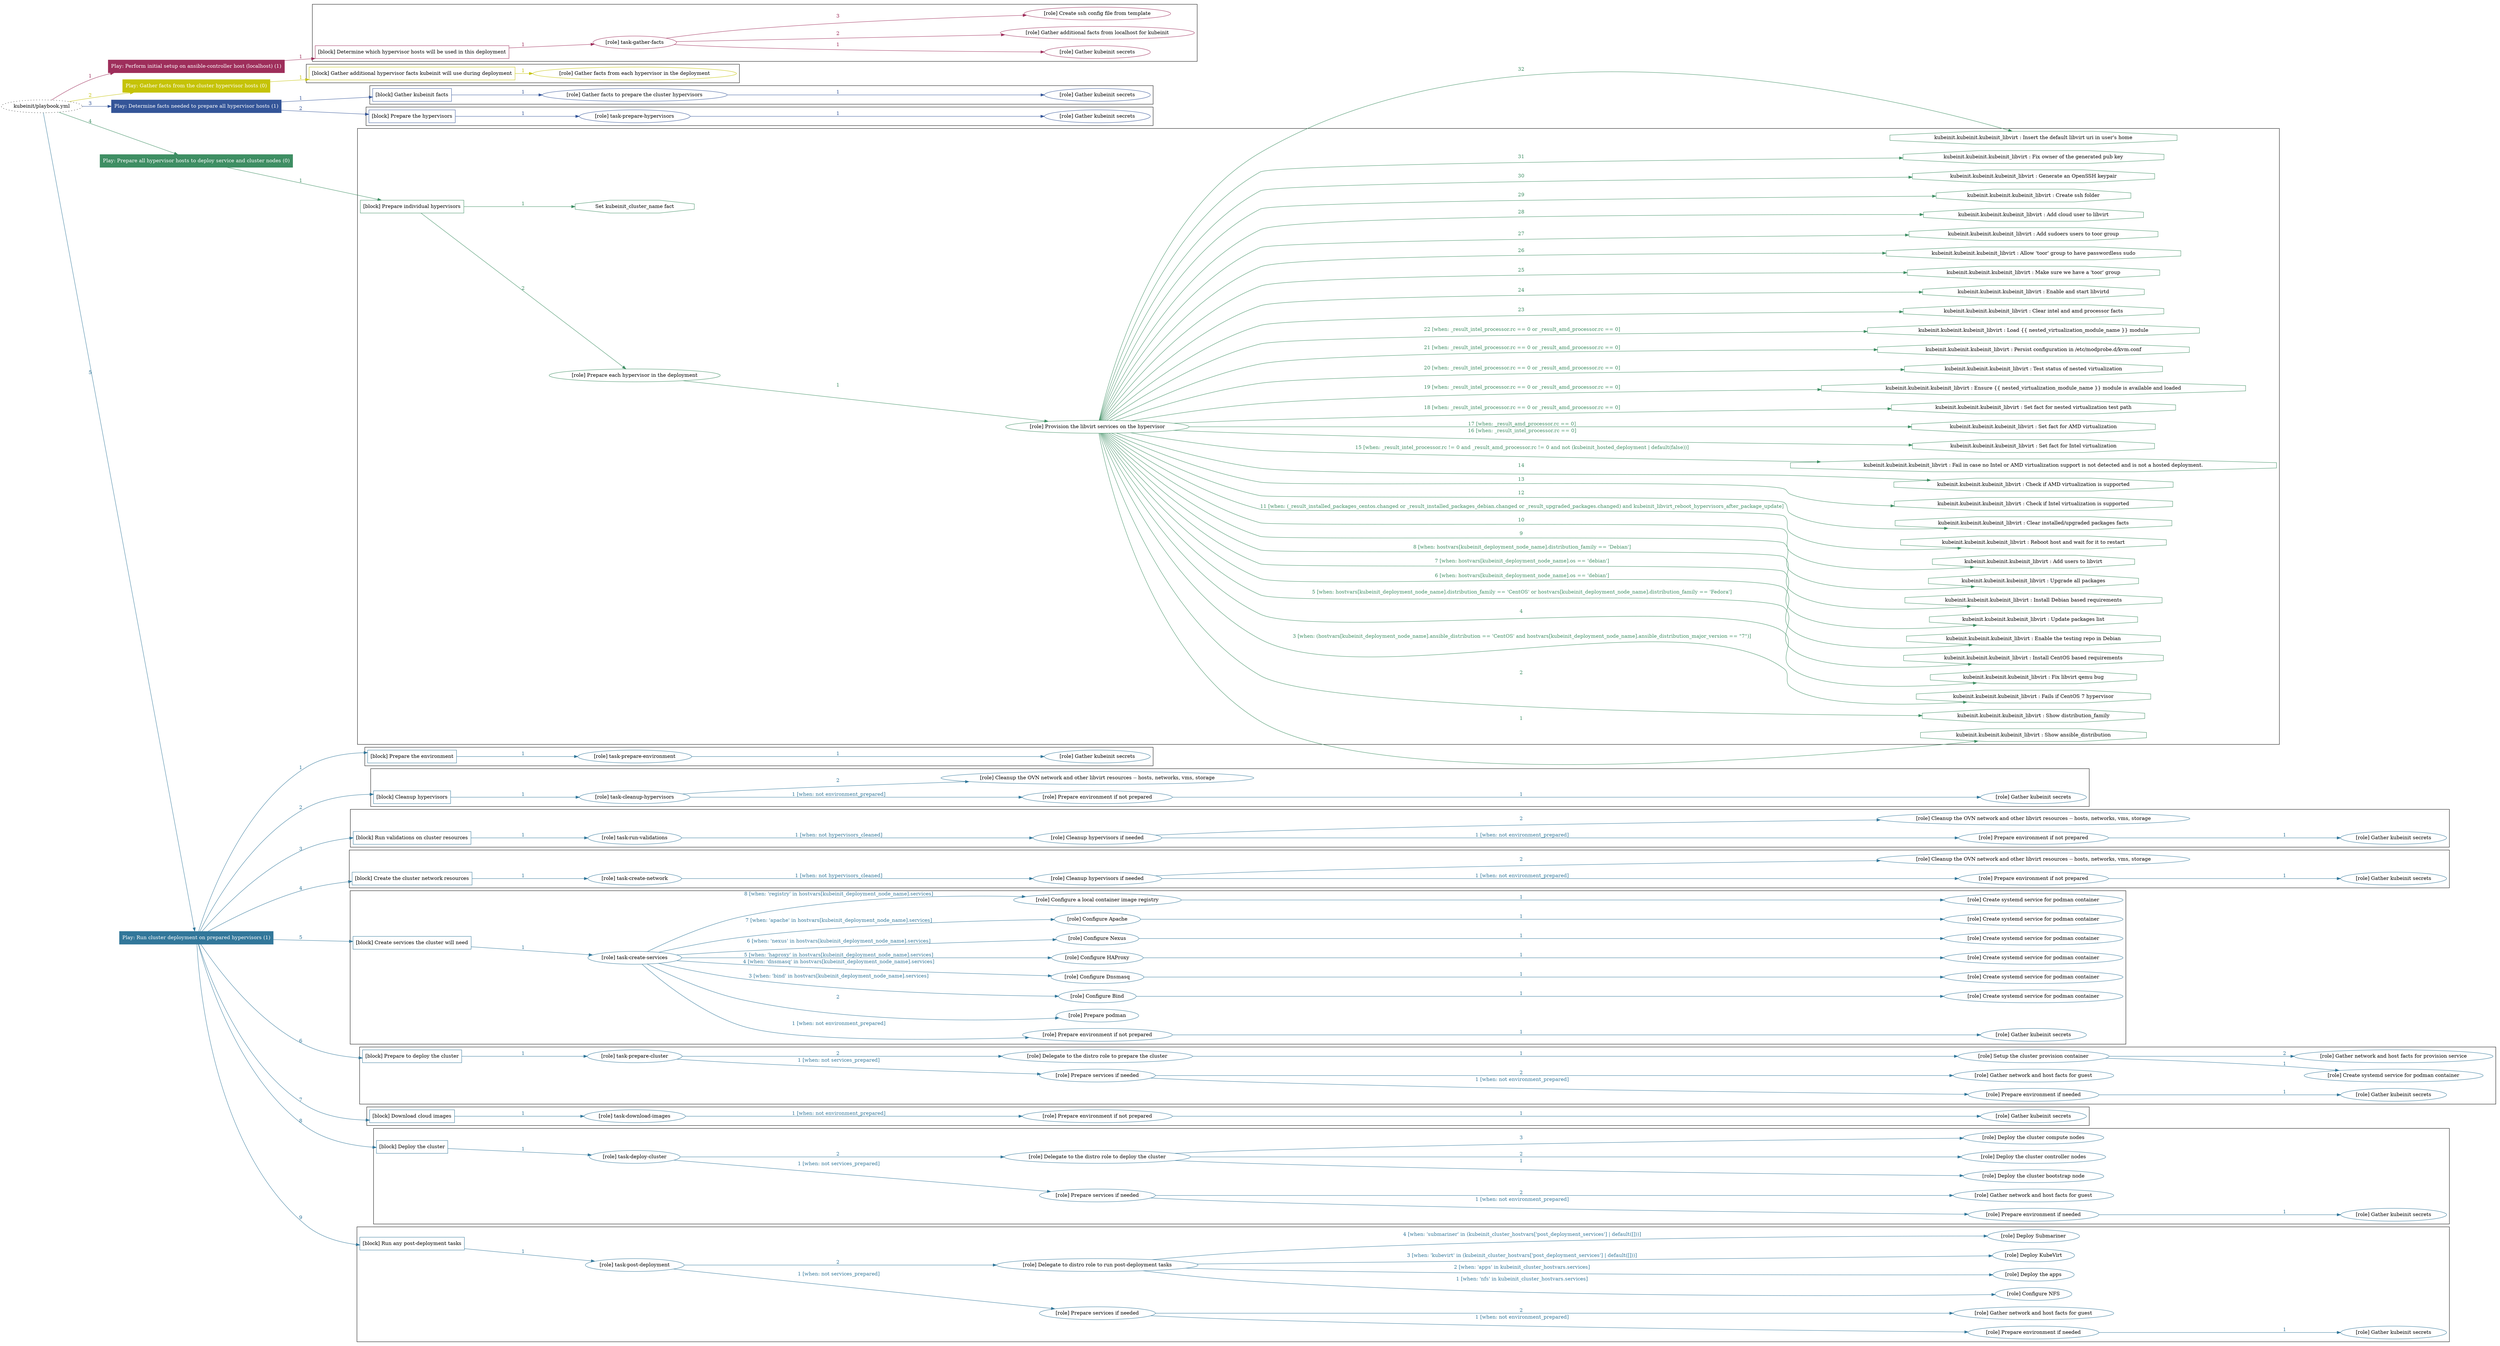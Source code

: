 digraph {
	graph [concentrate=true ordering=in rankdir=LR ratio=fill]
	edge [esep=5 sep=10]
	"kubeinit/playbook.yml" [URL="/home/runner/work/kubeinit/kubeinit/kubeinit/playbook.yml" id=playbook_a6221942 style=dotted]
	"kubeinit/playbook.yml" -> play_6cee662c [label="1 " color="#9e2e5b" fontcolor="#9e2e5b" id=edge_6fa63582 labeltooltip="1 " tooltip="1 "]
	subgraph "Play: Perform initial setup on ansible-controller host (localhost) (1)" {
		play_6cee662c [label="Play: Perform initial setup on ansible-controller host (localhost) (1)" URL="/home/runner/work/kubeinit/kubeinit/kubeinit/playbook.yml" color="#9e2e5b" fontcolor="#ffffff" id=play_6cee662c shape=box style=filled tooltip=localhost]
		play_6cee662c -> block_4efc942d [label=1 color="#9e2e5b" fontcolor="#9e2e5b" id=edge_3425da40 labeltooltip=1 tooltip=1]
		subgraph cluster_block_4efc942d {
			block_4efc942d [label="[block] Determine which hypervisor hosts will be used in this deployment" URL="/home/runner/work/kubeinit/kubeinit/kubeinit/playbook.yml" color="#9e2e5b" id=block_4efc942d labeltooltip="Determine which hypervisor hosts will be used in this deployment" shape=box tooltip="Determine which hypervisor hosts will be used in this deployment"]
			block_4efc942d -> role_d7577b0a [label="1 " color="#9e2e5b" fontcolor="#9e2e5b" id=edge_0428a70e labeltooltip="1 " tooltip="1 "]
			subgraph "task-gather-facts" {
				role_d7577b0a [label="[role] task-gather-facts" URL="/home/runner/work/kubeinit/kubeinit/kubeinit/playbook.yml" color="#9e2e5b" id=role_d7577b0a tooltip="task-gather-facts"]
				role_d7577b0a -> role_048ad7e0 [label="1 " color="#9e2e5b" fontcolor="#9e2e5b" id=edge_882807f7 labeltooltip="1 " tooltip="1 "]
				subgraph "Gather kubeinit secrets" {
					role_048ad7e0 [label="[role] Gather kubeinit secrets" URL="/home/runner/.ansible/collections/ansible_collections/kubeinit/kubeinit/roles/kubeinit_prepare/tasks/build_hypervisors_group.yml" color="#9e2e5b" id=role_048ad7e0 tooltip="Gather kubeinit secrets"]
				}
				role_d7577b0a -> role_a10a1109 [label="2 " color="#9e2e5b" fontcolor="#9e2e5b" id=edge_c7f08407 labeltooltip="2 " tooltip="2 "]
				subgraph "Gather additional facts from localhost for kubeinit" {
					role_a10a1109 [label="[role] Gather additional facts from localhost for kubeinit" URL="/home/runner/.ansible/collections/ansible_collections/kubeinit/kubeinit/roles/kubeinit_prepare/tasks/build_hypervisors_group.yml" color="#9e2e5b" id=role_a10a1109 tooltip="Gather additional facts from localhost for kubeinit"]
				}
				role_d7577b0a -> role_ad1aa80b [label="3 " color="#9e2e5b" fontcolor="#9e2e5b" id=edge_88203276 labeltooltip="3 " tooltip="3 "]
				subgraph "Create ssh config file from template" {
					role_ad1aa80b [label="[role] Create ssh config file from template" URL="/home/runner/.ansible/collections/ansible_collections/kubeinit/kubeinit/roles/kubeinit_prepare/tasks/build_hypervisors_group.yml" color="#9e2e5b" id=role_ad1aa80b tooltip="Create ssh config file from template"]
				}
			}
		}
	}
	"kubeinit/playbook.yml" -> play_4691b9da [label="2 " color="#c5c307" fontcolor="#c5c307" id=edge_67cdc860 labeltooltip="2 " tooltip="2 "]
	subgraph "Play: Gather facts from the cluster hypervisor hosts (0)" {
		play_4691b9da [label="Play: Gather facts from the cluster hypervisor hosts (0)" URL="/home/runner/work/kubeinit/kubeinit/kubeinit/playbook.yml" color="#c5c307" fontcolor="#ffffff" id=play_4691b9da shape=box style=filled tooltip="Play: Gather facts from the cluster hypervisor hosts (0)"]
		play_4691b9da -> block_47714553 [label=1 color="#c5c307" fontcolor="#c5c307" id=edge_9f3e8b20 labeltooltip=1 tooltip=1]
		subgraph cluster_block_47714553 {
			block_47714553 [label="[block] Gather additional hypervisor facts kubeinit will use during deployment" URL="/home/runner/work/kubeinit/kubeinit/kubeinit/playbook.yml" color="#c5c307" id=block_47714553 labeltooltip="Gather additional hypervisor facts kubeinit will use during deployment" shape=box tooltip="Gather additional hypervisor facts kubeinit will use during deployment"]
			block_47714553 -> role_826a8e8d [label="1 " color="#c5c307" fontcolor="#c5c307" id=edge_7bc627bb labeltooltip="1 " tooltip="1 "]
			subgraph "Gather facts from each hypervisor in the deployment" {
				role_826a8e8d [label="[role] Gather facts from each hypervisor in the deployment" URL="/home/runner/work/kubeinit/kubeinit/kubeinit/playbook.yml" color="#c5c307" id=role_826a8e8d tooltip="Gather facts from each hypervisor in the deployment"]
			}
		}
	}
	"kubeinit/playbook.yml" -> play_b4f16219 [label="3 " color="#345598" fontcolor="#345598" id=edge_4e7a7668 labeltooltip="3 " tooltip="3 "]
	subgraph "Play: Determine facts needed to prepare all hypervisor hosts (1)" {
		play_b4f16219 [label="Play: Determine facts needed to prepare all hypervisor hosts (1)" URL="/home/runner/work/kubeinit/kubeinit/kubeinit/playbook.yml" color="#345598" fontcolor="#ffffff" id=play_b4f16219 shape=box style=filled tooltip=localhost]
		play_b4f16219 -> block_0464d550 [label=1 color="#345598" fontcolor="#345598" id=edge_ffa0abd1 labeltooltip=1 tooltip=1]
		subgraph cluster_block_0464d550 {
			block_0464d550 [label="[block] Gather kubeinit facts" URL="/home/runner/work/kubeinit/kubeinit/kubeinit/playbook.yml" color="#345598" id=block_0464d550 labeltooltip="Gather kubeinit facts" shape=box tooltip="Gather kubeinit facts"]
			block_0464d550 -> role_33f22c1d [label="1 " color="#345598" fontcolor="#345598" id=edge_b9540399 labeltooltip="1 " tooltip="1 "]
			subgraph "Gather facts to prepare the cluster hypervisors" {
				role_33f22c1d [label="[role] Gather facts to prepare the cluster hypervisors" URL="/home/runner/work/kubeinit/kubeinit/kubeinit/playbook.yml" color="#345598" id=role_33f22c1d tooltip="Gather facts to prepare the cluster hypervisors"]
				role_33f22c1d -> role_83b1346c [label="1 " color="#345598" fontcolor="#345598" id=edge_3a26bda4 labeltooltip="1 " tooltip="1 "]
				subgraph "Gather kubeinit secrets" {
					role_83b1346c [label="[role] Gather kubeinit secrets" URL="/home/runner/.ansible/collections/ansible_collections/kubeinit/kubeinit/roles/kubeinit_prepare/tasks/gather_kubeinit_facts.yml" color="#345598" id=role_83b1346c tooltip="Gather kubeinit secrets"]
				}
			}
		}
		play_b4f16219 -> block_69a6ed8d [label=2 color="#345598" fontcolor="#345598" id=edge_c684827d labeltooltip=2 tooltip=2]
		subgraph cluster_block_69a6ed8d {
			block_69a6ed8d [label="[block] Prepare the hypervisors" URL="/home/runner/work/kubeinit/kubeinit/kubeinit/playbook.yml" color="#345598" id=block_69a6ed8d labeltooltip="Prepare the hypervisors" shape=box tooltip="Prepare the hypervisors"]
			block_69a6ed8d -> role_59c16ffd [label="1 " color="#345598" fontcolor="#345598" id=edge_1f81d4c4 labeltooltip="1 " tooltip="1 "]
			subgraph "task-prepare-hypervisors" {
				role_59c16ffd [label="[role] task-prepare-hypervisors" URL="/home/runner/work/kubeinit/kubeinit/kubeinit/playbook.yml" color="#345598" id=role_59c16ffd tooltip="task-prepare-hypervisors"]
				role_59c16ffd -> role_913c48b2 [label="1 " color="#345598" fontcolor="#345598" id=edge_1ec65e37 labeltooltip="1 " tooltip="1 "]
				subgraph "Gather kubeinit secrets" {
					role_913c48b2 [label="[role] Gather kubeinit secrets" URL="/home/runner/.ansible/collections/ansible_collections/kubeinit/kubeinit/roles/kubeinit_prepare/tasks/gather_kubeinit_facts.yml" color="#345598" id=role_913c48b2 tooltip="Gather kubeinit secrets"]
				}
			}
		}
	}
	"kubeinit/playbook.yml" -> play_d6e8d7a0 [label="4 " color="#3e8e63" fontcolor="#3e8e63" id=edge_400b5450 labeltooltip="4 " tooltip="4 "]
	subgraph "Play: Prepare all hypervisor hosts to deploy service and cluster nodes (0)" {
		play_d6e8d7a0 [label="Play: Prepare all hypervisor hosts to deploy service and cluster nodes (0)" URL="/home/runner/work/kubeinit/kubeinit/kubeinit/playbook.yml" color="#3e8e63" fontcolor="#ffffff" id=play_d6e8d7a0 shape=box style=filled tooltip="Play: Prepare all hypervisor hosts to deploy service and cluster nodes (0)"]
		play_d6e8d7a0 -> block_e73fad85 [label=1 color="#3e8e63" fontcolor="#3e8e63" id=edge_1794f5d2 labeltooltip=1 tooltip=1]
		subgraph cluster_block_e73fad85 {
			block_e73fad85 [label="[block] Prepare individual hypervisors" URL="/home/runner/work/kubeinit/kubeinit/kubeinit/playbook.yml" color="#3e8e63" id=block_e73fad85 labeltooltip="Prepare individual hypervisors" shape=box tooltip="Prepare individual hypervisors"]
			block_e73fad85 -> role_0399f63a [label="2 " color="#3e8e63" fontcolor="#3e8e63" id=edge_a6c12023 labeltooltip="2 " tooltip="2 "]
			subgraph "Prepare each hypervisor in the deployment" {
				role_0399f63a [label="[role] Prepare each hypervisor in the deployment" URL="/home/runner/work/kubeinit/kubeinit/kubeinit/playbook.yml" color="#3e8e63" id=role_0399f63a tooltip="Prepare each hypervisor in the deployment"]
				role_0399f63a -> role_8fc1764e [label="1 " color="#3e8e63" fontcolor="#3e8e63" id=edge_ad180e88 labeltooltip="1 " tooltip="1 "]
				subgraph "Provision the libvirt services on the hypervisor" {
					role_8fc1764e [label="[role] Provision the libvirt services on the hypervisor" URL="/home/runner/.ansible/collections/ansible_collections/kubeinit/kubeinit/roles/kubeinit_prepare/tasks/prepare_hypervisor.yml" color="#3e8e63" id=role_8fc1764e tooltip="Provision the libvirt services on the hypervisor"]
					task_7160fe73 [label="kubeinit.kubeinit.kubeinit_libvirt : Show ansible_distribution" URL="/home/runner/.ansible/collections/ansible_collections/kubeinit/kubeinit/roles/kubeinit_libvirt/tasks/main.yml" color="#3e8e63" id=task_7160fe73 shape=octagon tooltip="kubeinit.kubeinit.kubeinit_libvirt : Show ansible_distribution"]
					role_8fc1764e -> task_7160fe73 [label="1 " color="#3e8e63" fontcolor="#3e8e63" id=edge_afba9bfa labeltooltip="1 " tooltip="1 "]
					task_bbb220ef [label="kubeinit.kubeinit.kubeinit_libvirt : Show distribution_family" URL="/home/runner/.ansible/collections/ansible_collections/kubeinit/kubeinit/roles/kubeinit_libvirt/tasks/main.yml" color="#3e8e63" id=task_bbb220ef shape=octagon tooltip="kubeinit.kubeinit.kubeinit_libvirt : Show distribution_family"]
					role_8fc1764e -> task_bbb220ef [label="2 " color="#3e8e63" fontcolor="#3e8e63" id=edge_d67c69c2 labeltooltip="2 " tooltip="2 "]
					task_b157f88f [label="kubeinit.kubeinit.kubeinit_libvirt : Fails if CentOS 7 hypervisor" URL="/home/runner/.ansible/collections/ansible_collections/kubeinit/kubeinit/roles/kubeinit_libvirt/tasks/main.yml" color="#3e8e63" id=task_b157f88f shape=octagon tooltip="kubeinit.kubeinit.kubeinit_libvirt : Fails if CentOS 7 hypervisor"]
					role_8fc1764e -> task_b157f88f [label="3 [when: (hostvars[kubeinit_deployment_node_name].ansible_distribution == 'CentOS' and hostvars[kubeinit_deployment_node_name].ansible_distribution_major_version == \"7\")]" color="#3e8e63" fontcolor="#3e8e63" id=edge_68c1d465 labeltooltip="3 [when: (hostvars[kubeinit_deployment_node_name].ansible_distribution == 'CentOS' and hostvars[kubeinit_deployment_node_name].ansible_distribution_major_version == \"7\")]" tooltip="3 [when: (hostvars[kubeinit_deployment_node_name].ansible_distribution == 'CentOS' and hostvars[kubeinit_deployment_node_name].ansible_distribution_major_version == \"7\")]"]
					task_a6733228 [label="kubeinit.kubeinit.kubeinit_libvirt : Fix libvirt qemu bug" URL="/home/runner/.ansible/collections/ansible_collections/kubeinit/kubeinit/roles/kubeinit_libvirt/tasks/main.yml" color="#3e8e63" id=task_a6733228 shape=octagon tooltip="kubeinit.kubeinit.kubeinit_libvirt : Fix libvirt qemu bug"]
					role_8fc1764e -> task_a6733228 [label="4 " color="#3e8e63" fontcolor="#3e8e63" id=edge_ee716031 labeltooltip="4 " tooltip="4 "]
					task_7cbfa117 [label="kubeinit.kubeinit.kubeinit_libvirt : Install CentOS based requirements" URL="/home/runner/.ansible/collections/ansible_collections/kubeinit/kubeinit/roles/kubeinit_libvirt/tasks/main.yml" color="#3e8e63" id=task_7cbfa117 shape=octagon tooltip="kubeinit.kubeinit.kubeinit_libvirt : Install CentOS based requirements"]
					role_8fc1764e -> task_7cbfa117 [label="5 [when: hostvars[kubeinit_deployment_node_name].distribution_family == 'CentOS' or hostvars[kubeinit_deployment_node_name].distribution_family == 'Fedora']" color="#3e8e63" fontcolor="#3e8e63" id=edge_403266f3 labeltooltip="5 [when: hostvars[kubeinit_deployment_node_name].distribution_family == 'CentOS' or hostvars[kubeinit_deployment_node_name].distribution_family == 'Fedora']" tooltip="5 [when: hostvars[kubeinit_deployment_node_name].distribution_family == 'CentOS' or hostvars[kubeinit_deployment_node_name].distribution_family == 'Fedora']"]
					task_a223f2d3 [label="kubeinit.kubeinit.kubeinit_libvirt : Enable the testing repo in Debian" URL="/home/runner/.ansible/collections/ansible_collections/kubeinit/kubeinit/roles/kubeinit_libvirt/tasks/main.yml" color="#3e8e63" id=task_a223f2d3 shape=octagon tooltip="kubeinit.kubeinit.kubeinit_libvirt : Enable the testing repo in Debian"]
					role_8fc1764e -> task_a223f2d3 [label="6 [when: hostvars[kubeinit_deployment_node_name].os == 'debian']" color="#3e8e63" fontcolor="#3e8e63" id=edge_fd860a71 labeltooltip="6 [when: hostvars[kubeinit_deployment_node_name].os == 'debian']" tooltip="6 [when: hostvars[kubeinit_deployment_node_name].os == 'debian']"]
					task_e36a4289 [label="kubeinit.kubeinit.kubeinit_libvirt : Update packages list" URL="/home/runner/.ansible/collections/ansible_collections/kubeinit/kubeinit/roles/kubeinit_libvirt/tasks/main.yml" color="#3e8e63" id=task_e36a4289 shape=octagon tooltip="kubeinit.kubeinit.kubeinit_libvirt : Update packages list"]
					role_8fc1764e -> task_e36a4289 [label="7 [when: hostvars[kubeinit_deployment_node_name].os == 'debian']" color="#3e8e63" fontcolor="#3e8e63" id=edge_b95e98e3 labeltooltip="7 [when: hostvars[kubeinit_deployment_node_name].os == 'debian']" tooltip="7 [when: hostvars[kubeinit_deployment_node_name].os == 'debian']"]
					task_c9702461 [label="kubeinit.kubeinit.kubeinit_libvirt : Install Debian based requirements" URL="/home/runner/.ansible/collections/ansible_collections/kubeinit/kubeinit/roles/kubeinit_libvirt/tasks/main.yml" color="#3e8e63" id=task_c9702461 shape=octagon tooltip="kubeinit.kubeinit.kubeinit_libvirt : Install Debian based requirements"]
					role_8fc1764e -> task_c9702461 [label="8 [when: hostvars[kubeinit_deployment_node_name].distribution_family == 'Debian']" color="#3e8e63" fontcolor="#3e8e63" id=edge_e8afd77d labeltooltip="8 [when: hostvars[kubeinit_deployment_node_name].distribution_family == 'Debian']" tooltip="8 [when: hostvars[kubeinit_deployment_node_name].distribution_family == 'Debian']"]
					task_0ed1f94b [label="kubeinit.kubeinit.kubeinit_libvirt : Upgrade all packages" URL="/home/runner/.ansible/collections/ansible_collections/kubeinit/kubeinit/roles/kubeinit_libvirt/tasks/main.yml" color="#3e8e63" id=task_0ed1f94b shape=octagon tooltip="kubeinit.kubeinit.kubeinit_libvirt : Upgrade all packages"]
					role_8fc1764e -> task_0ed1f94b [label="9 " color="#3e8e63" fontcolor="#3e8e63" id=edge_1306a55c labeltooltip="9 " tooltip="9 "]
					task_e659a314 [label="kubeinit.kubeinit.kubeinit_libvirt : Add users to libvirt" URL="/home/runner/.ansible/collections/ansible_collections/kubeinit/kubeinit/roles/kubeinit_libvirt/tasks/main.yml" color="#3e8e63" id=task_e659a314 shape=octagon tooltip="kubeinit.kubeinit.kubeinit_libvirt : Add users to libvirt"]
					role_8fc1764e -> task_e659a314 [label="10 " color="#3e8e63" fontcolor="#3e8e63" id=edge_6d0e5b9b labeltooltip="10 " tooltip="10 "]
					task_a43f14e1 [label="kubeinit.kubeinit.kubeinit_libvirt : Reboot host and wait for it to restart" URL="/home/runner/.ansible/collections/ansible_collections/kubeinit/kubeinit/roles/kubeinit_libvirt/tasks/main.yml" color="#3e8e63" id=task_a43f14e1 shape=octagon tooltip="kubeinit.kubeinit.kubeinit_libvirt : Reboot host and wait for it to restart"]
					role_8fc1764e -> task_a43f14e1 [label="11 [when: (_result_installed_packages_centos.changed or _result_installed_packages_debian.changed or _result_upgraded_packages.changed) and kubeinit_libvirt_reboot_hypervisors_after_package_update]" color="#3e8e63" fontcolor="#3e8e63" id=edge_e05905ed labeltooltip="11 [when: (_result_installed_packages_centos.changed or _result_installed_packages_debian.changed or _result_upgraded_packages.changed) and kubeinit_libvirt_reboot_hypervisors_after_package_update]" tooltip="11 [when: (_result_installed_packages_centos.changed or _result_installed_packages_debian.changed or _result_upgraded_packages.changed) and kubeinit_libvirt_reboot_hypervisors_after_package_update]"]
					task_bcef0750 [label="kubeinit.kubeinit.kubeinit_libvirt : Clear installed/upgraded packages facts" URL="/home/runner/.ansible/collections/ansible_collections/kubeinit/kubeinit/roles/kubeinit_libvirt/tasks/main.yml" color="#3e8e63" id=task_bcef0750 shape=octagon tooltip="kubeinit.kubeinit.kubeinit_libvirt : Clear installed/upgraded packages facts"]
					role_8fc1764e -> task_bcef0750 [label="12 " color="#3e8e63" fontcolor="#3e8e63" id=edge_92f40ffd labeltooltip="12 " tooltip="12 "]
					task_1235c51a [label="kubeinit.kubeinit.kubeinit_libvirt : Check if Intel virtualization is supported" URL="/home/runner/.ansible/collections/ansible_collections/kubeinit/kubeinit/roles/kubeinit_libvirt/tasks/main.yml" color="#3e8e63" id=task_1235c51a shape=octagon tooltip="kubeinit.kubeinit.kubeinit_libvirt : Check if Intel virtualization is supported"]
					role_8fc1764e -> task_1235c51a [label="13 " color="#3e8e63" fontcolor="#3e8e63" id=edge_4ddbe8a6 labeltooltip="13 " tooltip="13 "]
					task_0ea48e4e [label="kubeinit.kubeinit.kubeinit_libvirt : Check if AMD virtualization is supported" URL="/home/runner/.ansible/collections/ansible_collections/kubeinit/kubeinit/roles/kubeinit_libvirt/tasks/main.yml" color="#3e8e63" id=task_0ea48e4e shape=octagon tooltip="kubeinit.kubeinit.kubeinit_libvirt : Check if AMD virtualization is supported"]
					role_8fc1764e -> task_0ea48e4e [label="14 " color="#3e8e63" fontcolor="#3e8e63" id=edge_e69648c3 labeltooltip="14 " tooltip="14 "]
					task_bbb6fcd1 [label="kubeinit.kubeinit.kubeinit_libvirt : Fail in case no Intel or AMD virtualization support is not detected and is not a hosted deployment." URL="/home/runner/.ansible/collections/ansible_collections/kubeinit/kubeinit/roles/kubeinit_libvirt/tasks/main.yml" color="#3e8e63" id=task_bbb6fcd1 shape=octagon tooltip="kubeinit.kubeinit.kubeinit_libvirt : Fail in case no Intel or AMD virtualization support is not detected and is not a hosted deployment."]
					role_8fc1764e -> task_bbb6fcd1 [label="15 [when: _result_intel_processor.rc != 0 and _result_amd_processor.rc != 0 and not (kubeinit_hosted_deployment | default(false))]" color="#3e8e63" fontcolor="#3e8e63" id=edge_e5156d39 labeltooltip="15 [when: _result_intel_processor.rc != 0 and _result_amd_processor.rc != 0 and not (kubeinit_hosted_deployment | default(false))]" tooltip="15 [when: _result_intel_processor.rc != 0 and _result_amd_processor.rc != 0 and not (kubeinit_hosted_deployment | default(false))]"]
					task_cd6455fa [label="kubeinit.kubeinit.kubeinit_libvirt : Set fact for Intel virtualization" URL="/home/runner/.ansible/collections/ansible_collections/kubeinit/kubeinit/roles/kubeinit_libvirt/tasks/main.yml" color="#3e8e63" id=task_cd6455fa shape=octagon tooltip="kubeinit.kubeinit.kubeinit_libvirt : Set fact for Intel virtualization"]
					role_8fc1764e -> task_cd6455fa [label="16 [when: _result_intel_processor.rc == 0]" color="#3e8e63" fontcolor="#3e8e63" id=edge_9caf7e2a labeltooltip="16 [when: _result_intel_processor.rc == 0]" tooltip="16 [when: _result_intel_processor.rc == 0]"]
					task_58057a1a [label="kubeinit.kubeinit.kubeinit_libvirt : Set fact for AMD virtualization" URL="/home/runner/.ansible/collections/ansible_collections/kubeinit/kubeinit/roles/kubeinit_libvirt/tasks/main.yml" color="#3e8e63" id=task_58057a1a shape=octagon tooltip="kubeinit.kubeinit.kubeinit_libvirt : Set fact for AMD virtualization"]
					role_8fc1764e -> task_58057a1a [label="17 [when: _result_amd_processor.rc == 0]" color="#3e8e63" fontcolor="#3e8e63" id=edge_a92bdfa7 labeltooltip="17 [when: _result_amd_processor.rc == 0]" tooltip="17 [when: _result_amd_processor.rc == 0]"]
					task_f3e25e74 [label="kubeinit.kubeinit.kubeinit_libvirt : Set fact for nested virtualization test path" URL="/home/runner/.ansible/collections/ansible_collections/kubeinit/kubeinit/roles/kubeinit_libvirt/tasks/main.yml" color="#3e8e63" id=task_f3e25e74 shape=octagon tooltip="kubeinit.kubeinit.kubeinit_libvirt : Set fact for nested virtualization test path"]
					role_8fc1764e -> task_f3e25e74 [label="18 [when: _result_intel_processor.rc == 0 or _result_amd_processor.rc == 0]" color="#3e8e63" fontcolor="#3e8e63" id=edge_a7802fb5 labeltooltip="18 [when: _result_intel_processor.rc == 0 or _result_amd_processor.rc == 0]" tooltip="18 [when: _result_intel_processor.rc == 0 or _result_amd_processor.rc == 0]"]
					task_188e4a33 [label="kubeinit.kubeinit.kubeinit_libvirt : Ensure {{ nested_virtualization_module_name }} module is available and loaded" URL="/home/runner/.ansible/collections/ansible_collections/kubeinit/kubeinit/roles/kubeinit_libvirt/tasks/main.yml" color="#3e8e63" id=task_188e4a33 shape=octagon tooltip="kubeinit.kubeinit.kubeinit_libvirt : Ensure {{ nested_virtualization_module_name }} module is available and loaded"]
					role_8fc1764e -> task_188e4a33 [label="19 [when: _result_intel_processor.rc == 0 or _result_amd_processor.rc == 0]" color="#3e8e63" fontcolor="#3e8e63" id=edge_8fa688c4 labeltooltip="19 [when: _result_intel_processor.rc == 0 or _result_amd_processor.rc == 0]" tooltip="19 [when: _result_intel_processor.rc == 0 or _result_amd_processor.rc == 0]"]
					task_97c07a0e [label="kubeinit.kubeinit.kubeinit_libvirt : Test status of nested virtualization" URL="/home/runner/.ansible/collections/ansible_collections/kubeinit/kubeinit/roles/kubeinit_libvirt/tasks/main.yml" color="#3e8e63" id=task_97c07a0e shape=octagon tooltip="kubeinit.kubeinit.kubeinit_libvirt : Test status of nested virtualization"]
					role_8fc1764e -> task_97c07a0e [label="20 [when: _result_intel_processor.rc == 0 or _result_amd_processor.rc == 0]" color="#3e8e63" fontcolor="#3e8e63" id=edge_cc961442 labeltooltip="20 [when: _result_intel_processor.rc == 0 or _result_amd_processor.rc == 0]" tooltip="20 [when: _result_intel_processor.rc == 0 or _result_amd_processor.rc == 0]"]
					task_59b33873 [label="kubeinit.kubeinit.kubeinit_libvirt : Persist configuration in /etc/modprobe.d/kvm.conf" URL="/home/runner/.ansible/collections/ansible_collections/kubeinit/kubeinit/roles/kubeinit_libvirt/tasks/main.yml" color="#3e8e63" id=task_59b33873 shape=octagon tooltip="kubeinit.kubeinit.kubeinit_libvirt : Persist configuration in /etc/modprobe.d/kvm.conf"]
					role_8fc1764e -> task_59b33873 [label="21 [when: _result_intel_processor.rc == 0 or _result_amd_processor.rc == 0]" color="#3e8e63" fontcolor="#3e8e63" id=edge_ec76dd60 labeltooltip="21 [when: _result_intel_processor.rc == 0 or _result_amd_processor.rc == 0]" tooltip="21 [when: _result_intel_processor.rc == 0 or _result_amd_processor.rc == 0]"]
					task_bd48d0ee [label="kubeinit.kubeinit.kubeinit_libvirt : Load {{ nested_virtualization_module_name }} module" URL="/home/runner/.ansible/collections/ansible_collections/kubeinit/kubeinit/roles/kubeinit_libvirt/tasks/main.yml" color="#3e8e63" id=task_bd48d0ee shape=octagon tooltip="kubeinit.kubeinit.kubeinit_libvirt : Load {{ nested_virtualization_module_name }} module"]
					role_8fc1764e -> task_bd48d0ee [label="22 [when: _result_intel_processor.rc == 0 or _result_amd_processor.rc == 0]" color="#3e8e63" fontcolor="#3e8e63" id=edge_c5c17a74 labeltooltip="22 [when: _result_intel_processor.rc == 0 or _result_amd_processor.rc == 0]" tooltip="22 [when: _result_intel_processor.rc == 0 or _result_amd_processor.rc == 0]"]
					task_56001e30 [label="kubeinit.kubeinit.kubeinit_libvirt : Clear intel and amd processor facts" URL="/home/runner/.ansible/collections/ansible_collections/kubeinit/kubeinit/roles/kubeinit_libvirt/tasks/main.yml" color="#3e8e63" id=task_56001e30 shape=octagon tooltip="kubeinit.kubeinit.kubeinit_libvirt : Clear intel and amd processor facts"]
					role_8fc1764e -> task_56001e30 [label="23 " color="#3e8e63" fontcolor="#3e8e63" id=edge_79351761 labeltooltip="23 " tooltip="23 "]
					task_a2dc7796 [label="kubeinit.kubeinit.kubeinit_libvirt : Enable and start libvirtd" URL="/home/runner/.ansible/collections/ansible_collections/kubeinit/kubeinit/roles/kubeinit_libvirt/tasks/main.yml" color="#3e8e63" id=task_a2dc7796 shape=octagon tooltip="kubeinit.kubeinit.kubeinit_libvirt : Enable and start libvirtd"]
					role_8fc1764e -> task_a2dc7796 [label="24 " color="#3e8e63" fontcolor="#3e8e63" id=edge_88ad1186 labeltooltip="24 " tooltip="24 "]
					task_90240798 [label="kubeinit.kubeinit.kubeinit_libvirt : Make sure we have a 'toor' group" URL="/home/runner/.ansible/collections/ansible_collections/kubeinit/kubeinit/roles/kubeinit_libvirt/tasks/60_create_cloud_user.yml" color="#3e8e63" id=task_90240798 shape=octagon tooltip="kubeinit.kubeinit.kubeinit_libvirt : Make sure we have a 'toor' group"]
					role_8fc1764e -> task_90240798 [label="25 " color="#3e8e63" fontcolor="#3e8e63" id=edge_0b1709ef labeltooltip="25 " tooltip="25 "]
					task_b4439496 [label="kubeinit.kubeinit.kubeinit_libvirt : Allow 'toor' group to have passwordless sudo" URL="/home/runner/.ansible/collections/ansible_collections/kubeinit/kubeinit/roles/kubeinit_libvirt/tasks/60_create_cloud_user.yml" color="#3e8e63" id=task_b4439496 shape=octagon tooltip="kubeinit.kubeinit.kubeinit_libvirt : Allow 'toor' group to have passwordless sudo"]
					role_8fc1764e -> task_b4439496 [label="26 " color="#3e8e63" fontcolor="#3e8e63" id=edge_6b0a8732 labeltooltip="26 " tooltip="26 "]
					task_45f3b326 [label="kubeinit.kubeinit.kubeinit_libvirt : Add sudoers users to toor group" URL="/home/runner/.ansible/collections/ansible_collections/kubeinit/kubeinit/roles/kubeinit_libvirt/tasks/60_create_cloud_user.yml" color="#3e8e63" id=task_45f3b326 shape=octagon tooltip="kubeinit.kubeinit.kubeinit_libvirt : Add sudoers users to toor group"]
					role_8fc1764e -> task_45f3b326 [label="27 " color="#3e8e63" fontcolor="#3e8e63" id=edge_0617cd60 labeltooltip="27 " tooltip="27 "]
					task_40edfacc [label="kubeinit.kubeinit.kubeinit_libvirt : Add cloud user to libvirt" URL="/home/runner/.ansible/collections/ansible_collections/kubeinit/kubeinit/roles/kubeinit_libvirt/tasks/60_create_cloud_user.yml" color="#3e8e63" id=task_40edfacc shape=octagon tooltip="kubeinit.kubeinit.kubeinit_libvirt : Add cloud user to libvirt"]
					role_8fc1764e -> task_40edfacc [label="28 " color="#3e8e63" fontcolor="#3e8e63" id=edge_b7ac2d24 labeltooltip="28 " tooltip="28 "]
					task_4e58f911 [label="kubeinit.kubeinit.kubeinit_libvirt : Create ssh folder" URL="/home/runner/.ansible/collections/ansible_collections/kubeinit/kubeinit/roles/kubeinit_libvirt/tasks/60_create_cloud_user.yml" color="#3e8e63" id=task_4e58f911 shape=octagon tooltip="kubeinit.kubeinit.kubeinit_libvirt : Create ssh folder"]
					role_8fc1764e -> task_4e58f911 [label="29 " color="#3e8e63" fontcolor="#3e8e63" id=edge_c4cf0838 labeltooltip="29 " tooltip="29 "]
					task_6f7a7b86 [label="kubeinit.kubeinit.kubeinit_libvirt : Generate an OpenSSH keypair" URL="/home/runner/.ansible/collections/ansible_collections/kubeinit/kubeinit/roles/kubeinit_libvirt/tasks/60_create_cloud_user.yml" color="#3e8e63" id=task_6f7a7b86 shape=octagon tooltip="kubeinit.kubeinit.kubeinit_libvirt : Generate an OpenSSH keypair"]
					role_8fc1764e -> task_6f7a7b86 [label="30 " color="#3e8e63" fontcolor="#3e8e63" id=edge_e3f06684 labeltooltip="30 " tooltip="30 "]
					task_7faad77f [label="kubeinit.kubeinit.kubeinit_libvirt : Fix owner of the generated pub key" URL="/home/runner/.ansible/collections/ansible_collections/kubeinit/kubeinit/roles/kubeinit_libvirt/tasks/60_create_cloud_user.yml" color="#3e8e63" id=task_7faad77f shape=octagon tooltip="kubeinit.kubeinit.kubeinit_libvirt : Fix owner of the generated pub key"]
					role_8fc1764e -> task_7faad77f [label="31 " color="#3e8e63" fontcolor="#3e8e63" id=edge_8bd5ba1f labeltooltip="31 " tooltip="31 "]
					task_a8433b3a [label="kubeinit.kubeinit.kubeinit_libvirt : Insert the default libvirt uri in user's home" URL="/home/runner/.ansible/collections/ansible_collections/kubeinit/kubeinit/roles/kubeinit_libvirt/tasks/60_create_cloud_user.yml" color="#3e8e63" id=task_a8433b3a shape=octagon tooltip="kubeinit.kubeinit.kubeinit_libvirt : Insert the default libvirt uri in user's home"]
					role_8fc1764e -> task_a8433b3a [label="32 " color="#3e8e63" fontcolor="#3e8e63" id=edge_b227fb19 labeltooltip="32 " tooltip="32 "]
				}
			}
			task_3da1c624 [label="Set kubeinit_cluster_name fact" URL="/home/runner/work/kubeinit/kubeinit/kubeinit/playbook.yml" color="#3e8e63" id=task_3da1c624 shape=octagon tooltip="Set kubeinit_cluster_name fact"]
			block_e73fad85 -> task_3da1c624 [label="1 " color="#3e8e63" fontcolor="#3e8e63" id=edge_fb1eeb15 labeltooltip="1 " tooltip="1 "]
		}
	}
	"kubeinit/playbook.yml" -> play_94fce64f [label="5 " color="#32779a" fontcolor="#32779a" id=edge_3b3d80f5 labeltooltip="5 " tooltip="5 "]
	subgraph "Play: Run cluster deployment on prepared hypervisors (1)" {
		play_94fce64f [label="Play: Run cluster deployment on prepared hypervisors (1)" URL="/home/runner/work/kubeinit/kubeinit/kubeinit/playbook.yml" color="#32779a" fontcolor="#ffffff" id=play_94fce64f shape=box style=filled tooltip=localhost]
		play_94fce64f -> block_b974fb5b [label=1 color="#32779a" fontcolor="#32779a" id=edge_a157f657 labeltooltip=1 tooltip=1]
		subgraph cluster_block_b974fb5b {
			block_b974fb5b [label="[block] Prepare the environment" URL="/home/runner/work/kubeinit/kubeinit/kubeinit/playbook.yml" color="#32779a" id=block_b974fb5b labeltooltip="Prepare the environment" shape=box tooltip="Prepare the environment"]
			block_b974fb5b -> role_cac85571 [label="1 " color="#32779a" fontcolor="#32779a" id=edge_c9a33f71 labeltooltip="1 " tooltip="1 "]
			subgraph "task-prepare-environment" {
				role_cac85571 [label="[role] task-prepare-environment" URL="/home/runner/work/kubeinit/kubeinit/kubeinit/playbook.yml" color="#32779a" id=role_cac85571 tooltip="task-prepare-environment"]
				role_cac85571 -> role_8759f998 [label="1 " color="#32779a" fontcolor="#32779a" id=edge_35ce0ce6 labeltooltip="1 " tooltip="1 "]
				subgraph "Gather kubeinit secrets" {
					role_8759f998 [label="[role] Gather kubeinit secrets" URL="/home/runner/.ansible/collections/ansible_collections/kubeinit/kubeinit/roles/kubeinit_prepare/tasks/gather_kubeinit_facts.yml" color="#32779a" id=role_8759f998 tooltip="Gather kubeinit secrets"]
				}
			}
		}
		play_94fce64f -> block_859e7079 [label=2 color="#32779a" fontcolor="#32779a" id=edge_7f9a2c92 labeltooltip=2 tooltip=2]
		subgraph cluster_block_859e7079 {
			block_859e7079 [label="[block] Cleanup hypervisors" URL="/home/runner/work/kubeinit/kubeinit/kubeinit/playbook.yml" color="#32779a" id=block_859e7079 labeltooltip="Cleanup hypervisors" shape=box tooltip="Cleanup hypervisors"]
			block_859e7079 -> role_5f451d97 [label="1 " color="#32779a" fontcolor="#32779a" id=edge_b54ee44c labeltooltip="1 " tooltip="1 "]
			subgraph "task-cleanup-hypervisors" {
				role_5f451d97 [label="[role] task-cleanup-hypervisors" URL="/home/runner/work/kubeinit/kubeinit/kubeinit/playbook.yml" color="#32779a" id=role_5f451d97 tooltip="task-cleanup-hypervisors"]
				role_5f451d97 -> role_f8916943 [label="1 [when: not environment_prepared]" color="#32779a" fontcolor="#32779a" id=edge_18707fba labeltooltip="1 [when: not environment_prepared]" tooltip="1 [when: not environment_prepared]"]
				subgraph "Prepare environment if not prepared" {
					role_f8916943 [label="[role] Prepare environment if not prepared" URL="/home/runner/.ansible/collections/ansible_collections/kubeinit/kubeinit/roles/kubeinit_prepare/tasks/cleanup_hypervisors.yml" color="#32779a" id=role_f8916943 tooltip="Prepare environment if not prepared"]
					role_f8916943 -> role_74fd7601 [label="1 " color="#32779a" fontcolor="#32779a" id=edge_828b5de4 labeltooltip="1 " tooltip="1 "]
					subgraph "Gather kubeinit secrets" {
						role_74fd7601 [label="[role] Gather kubeinit secrets" URL="/home/runner/.ansible/collections/ansible_collections/kubeinit/kubeinit/roles/kubeinit_prepare/tasks/gather_kubeinit_facts.yml" color="#32779a" id=role_74fd7601 tooltip="Gather kubeinit secrets"]
					}
				}
				role_5f451d97 -> role_589f75ee [label="2 " color="#32779a" fontcolor="#32779a" id=edge_439ebbb7 labeltooltip="2 " tooltip="2 "]
				subgraph "Cleanup the OVN network and other libvirt resources -- hosts, networks, vms, storage" {
					role_589f75ee [label="[role] Cleanup the OVN network and other libvirt resources -- hosts, networks, vms, storage" URL="/home/runner/.ansible/collections/ansible_collections/kubeinit/kubeinit/roles/kubeinit_prepare/tasks/cleanup_hypervisors.yml" color="#32779a" id=role_589f75ee tooltip="Cleanup the OVN network and other libvirt resources -- hosts, networks, vms, storage"]
				}
			}
		}
		play_94fce64f -> block_80d5da93 [label=3 color="#32779a" fontcolor="#32779a" id=edge_cb8a7c97 labeltooltip=3 tooltip=3]
		subgraph cluster_block_80d5da93 {
			block_80d5da93 [label="[block] Run validations on cluster resources" URL="/home/runner/work/kubeinit/kubeinit/kubeinit/playbook.yml" color="#32779a" id=block_80d5da93 labeltooltip="Run validations on cluster resources" shape=box tooltip="Run validations on cluster resources"]
			block_80d5da93 -> role_8d3549da [label="1 " color="#32779a" fontcolor="#32779a" id=edge_fe0d806d labeltooltip="1 " tooltip="1 "]
			subgraph "task-run-validations" {
				role_8d3549da [label="[role] task-run-validations" URL="/home/runner/work/kubeinit/kubeinit/kubeinit/playbook.yml" color="#32779a" id=role_8d3549da tooltip="task-run-validations"]
				role_8d3549da -> role_60b983dc [label="1 [when: not hypervisors_cleaned]" color="#32779a" fontcolor="#32779a" id=edge_c31bca62 labeltooltip="1 [when: not hypervisors_cleaned]" tooltip="1 [when: not hypervisors_cleaned]"]
				subgraph "Cleanup hypervisors if needed" {
					role_60b983dc [label="[role] Cleanup hypervisors if needed" URL="/home/runner/.ansible/collections/ansible_collections/kubeinit/kubeinit/roles/kubeinit_validations/tasks/main.yml" color="#32779a" id=role_60b983dc tooltip="Cleanup hypervisors if needed"]
					role_60b983dc -> role_ed47b5d4 [label="1 [when: not environment_prepared]" color="#32779a" fontcolor="#32779a" id=edge_b8c98541 labeltooltip="1 [when: not environment_prepared]" tooltip="1 [when: not environment_prepared]"]
					subgraph "Prepare environment if not prepared" {
						role_ed47b5d4 [label="[role] Prepare environment if not prepared" URL="/home/runner/.ansible/collections/ansible_collections/kubeinit/kubeinit/roles/kubeinit_prepare/tasks/cleanup_hypervisors.yml" color="#32779a" id=role_ed47b5d4 tooltip="Prepare environment if not prepared"]
						role_ed47b5d4 -> role_fa7d2f09 [label="1 " color="#32779a" fontcolor="#32779a" id=edge_c0d89be8 labeltooltip="1 " tooltip="1 "]
						subgraph "Gather kubeinit secrets" {
							role_fa7d2f09 [label="[role] Gather kubeinit secrets" URL="/home/runner/.ansible/collections/ansible_collections/kubeinit/kubeinit/roles/kubeinit_prepare/tasks/gather_kubeinit_facts.yml" color="#32779a" id=role_fa7d2f09 tooltip="Gather kubeinit secrets"]
						}
					}
					role_60b983dc -> role_5603ee1f [label="2 " color="#32779a" fontcolor="#32779a" id=edge_07a62999 labeltooltip="2 " tooltip="2 "]
					subgraph "Cleanup the OVN network and other libvirt resources -- hosts, networks, vms, storage" {
						role_5603ee1f [label="[role] Cleanup the OVN network and other libvirt resources -- hosts, networks, vms, storage" URL="/home/runner/.ansible/collections/ansible_collections/kubeinit/kubeinit/roles/kubeinit_prepare/tasks/cleanup_hypervisors.yml" color="#32779a" id=role_5603ee1f tooltip="Cleanup the OVN network and other libvirt resources -- hosts, networks, vms, storage"]
					}
				}
			}
		}
		play_94fce64f -> block_f811e730 [label=4 color="#32779a" fontcolor="#32779a" id=edge_0c20164f labeltooltip=4 tooltip=4]
		subgraph cluster_block_f811e730 {
			block_f811e730 [label="[block] Create the cluster network resources" URL="/home/runner/work/kubeinit/kubeinit/kubeinit/playbook.yml" color="#32779a" id=block_f811e730 labeltooltip="Create the cluster network resources" shape=box tooltip="Create the cluster network resources"]
			block_f811e730 -> role_0ff5c408 [label="1 " color="#32779a" fontcolor="#32779a" id=edge_968c02da labeltooltip="1 " tooltip="1 "]
			subgraph "task-create-network" {
				role_0ff5c408 [label="[role] task-create-network" URL="/home/runner/work/kubeinit/kubeinit/kubeinit/playbook.yml" color="#32779a" id=role_0ff5c408 tooltip="task-create-network"]
				role_0ff5c408 -> role_5ae9edc2 [label="1 [when: not hypervisors_cleaned]" color="#32779a" fontcolor="#32779a" id=edge_b15896bb labeltooltip="1 [when: not hypervisors_cleaned]" tooltip="1 [when: not hypervisors_cleaned]"]
				subgraph "Cleanup hypervisors if needed" {
					role_5ae9edc2 [label="[role] Cleanup hypervisors if needed" URL="/home/runner/.ansible/collections/ansible_collections/kubeinit/kubeinit/roles/kubeinit_libvirt/tasks/create_network.yml" color="#32779a" id=role_5ae9edc2 tooltip="Cleanup hypervisors if needed"]
					role_5ae9edc2 -> role_61a0adfd [label="1 [when: not environment_prepared]" color="#32779a" fontcolor="#32779a" id=edge_aeb05eae labeltooltip="1 [when: not environment_prepared]" tooltip="1 [when: not environment_prepared]"]
					subgraph "Prepare environment if not prepared" {
						role_61a0adfd [label="[role] Prepare environment if not prepared" URL="/home/runner/.ansible/collections/ansible_collections/kubeinit/kubeinit/roles/kubeinit_prepare/tasks/cleanup_hypervisors.yml" color="#32779a" id=role_61a0adfd tooltip="Prepare environment if not prepared"]
						role_61a0adfd -> role_8634e25d [label="1 " color="#32779a" fontcolor="#32779a" id=edge_20995673 labeltooltip="1 " tooltip="1 "]
						subgraph "Gather kubeinit secrets" {
							role_8634e25d [label="[role] Gather kubeinit secrets" URL="/home/runner/.ansible/collections/ansible_collections/kubeinit/kubeinit/roles/kubeinit_prepare/tasks/gather_kubeinit_facts.yml" color="#32779a" id=role_8634e25d tooltip="Gather kubeinit secrets"]
						}
					}
					role_5ae9edc2 -> role_c4b40410 [label="2 " color="#32779a" fontcolor="#32779a" id=edge_46e17841 labeltooltip="2 " tooltip="2 "]
					subgraph "Cleanup the OVN network and other libvirt resources -- hosts, networks, vms, storage" {
						role_c4b40410 [label="[role] Cleanup the OVN network and other libvirt resources -- hosts, networks, vms, storage" URL="/home/runner/.ansible/collections/ansible_collections/kubeinit/kubeinit/roles/kubeinit_prepare/tasks/cleanup_hypervisors.yml" color="#32779a" id=role_c4b40410 tooltip="Cleanup the OVN network and other libvirt resources -- hosts, networks, vms, storage"]
					}
				}
			}
		}
		play_94fce64f -> block_2fbe8536 [label=5 color="#32779a" fontcolor="#32779a" id=edge_e0d41b91 labeltooltip=5 tooltip=5]
		subgraph cluster_block_2fbe8536 {
			block_2fbe8536 [label="[block] Create services the cluster will need" URL="/home/runner/work/kubeinit/kubeinit/kubeinit/playbook.yml" color="#32779a" id=block_2fbe8536 labeltooltip="Create services the cluster will need" shape=box tooltip="Create services the cluster will need"]
			block_2fbe8536 -> role_c2fd5a85 [label="1 " color="#32779a" fontcolor="#32779a" id=edge_1b8f54d8 labeltooltip="1 " tooltip="1 "]
			subgraph "task-create-services" {
				role_c2fd5a85 [label="[role] task-create-services" URL="/home/runner/work/kubeinit/kubeinit/kubeinit/playbook.yml" color="#32779a" id=role_c2fd5a85 tooltip="task-create-services"]
				role_c2fd5a85 -> role_1280e283 [label="1 [when: not environment_prepared]" color="#32779a" fontcolor="#32779a" id=edge_5a78a977 labeltooltip="1 [when: not environment_prepared]" tooltip="1 [when: not environment_prepared]"]
				subgraph "Prepare environment if not prepared" {
					role_1280e283 [label="[role] Prepare environment if not prepared" URL="/home/runner/.ansible/collections/ansible_collections/kubeinit/kubeinit/roles/kubeinit_services/tasks/main.yml" color="#32779a" id=role_1280e283 tooltip="Prepare environment if not prepared"]
					role_1280e283 -> role_bcf25281 [label="1 " color="#32779a" fontcolor="#32779a" id=edge_605dabe4 labeltooltip="1 " tooltip="1 "]
					subgraph "Gather kubeinit secrets" {
						role_bcf25281 [label="[role] Gather kubeinit secrets" URL="/home/runner/.ansible/collections/ansible_collections/kubeinit/kubeinit/roles/kubeinit_prepare/tasks/gather_kubeinit_facts.yml" color="#32779a" id=role_bcf25281 tooltip="Gather kubeinit secrets"]
					}
				}
				role_c2fd5a85 -> role_892c0c67 [label="2 " color="#32779a" fontcolor="#32779a" id=edge_a8f1024a labeltooltip="2 " tooltip="2 "]
				subgraph "Prepare podman" {
					role_892c0c67 [label="[role] Prepare podman" URL="/home/runner/.ansible/collections/ansible_collections/kubeinit/kubeinit/roles/kubeinit_services/tasks/00_create_service_pod.yml" color="#32779a" id=role_892c0c67 tooltip="Prepare podman"]
				}
				role_c2fd5a85 -> role_2d6ef60f [label="3 [when: 'bind' in hostvars[kubeinit_deployment_node_name].services]" color="#32779a" fontcolor="#32779a" id=edge_fefafabc labeltooltip="3 [when: 'bind' in hostvars[kubeinit_deployment_node_name].services]" tooltip="3 [when: 'bind' in hostvars[kubeinit_deployment_node_name].services]"]
				subgraph "Configure Bind" {
					role_2d6ef60f [label="[role] Configure Bind" URL="/home/runner/.ansible/collections/ansible_collections/kubeinit/kubeinit/roles/kubeinit_services/tasks/start_services_containers.yml" color="#32779a" id=role_2d6ef60f tooltip="Configure Bind"]
					role_2d6ef60f -> role_c9b66a02 [label="1 " color="#32779a" fontcolor="#32779a" id=edge_78c0ab40 labeltooltip="1 " tooltip="1 "]
					subgraph "Create systemd service for podman container" {
						role_c9b66a02 [label="[role] Create systemd service for podman container" URL="/home/runner/.ansible/collections/ansible_collections/kubeinit/kubeinit/roles/kubeinit_bind/tasks/main.yml" color="#32779a" id=role_c9b66a02 tooltip="Create systemd service for podman container"]
					}
				}
				role_c2fd5a85 -> role_05756c28 [label="4 [when: 'dnsmasq' in hostvars[kubeinit_deployment_node_name].services]" color="#32779a" fontcolor="#32779a" id=edge_55ef9130 labeltooltip="4 [when: 'dnsmasq' in hostvars[kubeinit_deployment_node_name].services]" tooltip="4 [when: 'dnsmasq' in hostvars[kubeinit_deployment_node_name].services]"]
				subgraph "Configure Dnsmasq" {
					role_05756c28 [label="[role] Configure Dnsmasq" URL="/home/runner/.ansible/collections/ansible_collections/kubeinit/kubeinit/roles/kubeinit_services/tasks/start_services_containers.yml" color="#32779a" id=role_05756c28 tooltip="Configure Dnsmasq"]
					role_05756c28 -> role_56be9254 [label="1 " color="#32779a" fontcolor="#32779a" id=edge_533d28df labeltooltip="1 " tooltip="1 "]
					subgraph "Create systemd service for podman container" {
						role_56be9254 [label="[role] Create systemd service for podman container" URL="/home/runner/.ansible/collections/ansible_collections/kubeinit/kubeinit/roles/kubeinit_dnsmasq/tasks/main.yml" color="#32779a" id=role_56be9254 tooltip="Create systemd service for podman container"]
					}
				}
				role_c2fd5a85 -> role_18c2e6be [label="5 [when: 'haproxy' in hostvars[kubeinit_deployment_node_name].services]" color="#32779a" fontcolor="#32779a" id=edge_89845c4c labeltooltip="5 [when: 'haproxy' in hostvars[kubeinit_deployment_node_name].services]" tooltip="5 [when: 'haproxy' in hostvars[kubeinit_deployment_node_name].services]"]
				subgraph "Configure HAProxy" {
					role_18c2e6be [label="[role] Configure HAProxy" URL="/home/runner/.ansible/collections/ansible_collections/kubeinit/kubeinit/roles/kubeinit_services/tasks/start_services_containers.yml" color="#32779a" id=role_18c2e6be tooltip="Configure HAProxy"]
					role_18c2e6be -> role_322fee13 [label="1 " color="#32779a" fontcolor="#32779a" id=edge_c3e41449 labeltooltip="1 " tooltip="1 "]
					subgraph "Create systemd service for podman container" {
						role_322fee13 [label="[role] Create systemd service for podman container" URL="/home/runner/.ansible/collections/ansible_collections/kubeinit/kubeinit/roles/kubeinit_haproxy/tasks/main.yml" color="#32779a" id=role_322fee13 tooltip="Create systemd service for podman container"]
					}
				}
				role_c2fd5a85 -> role_47dce7dc [label="6 [when: 'nexus' in hostvars[kubeinit_deployment_node_name].services]" color="#32779a" fontcolor="#32779a" id=edge_c16c97c0 labeltooltip="6 [when: 'nexus' in hostvars[kubeinit_deployment_node_name].services]" tooltip="6 [when: 'nexus' in hostvars[kubeinit_deployment_node_name].services]"]
				subgraph "Configure Nexus" {
					role_47dce7dc [label="[role] Configure Nexus" URL="/home/runner/.ansible/collections/ansible_collections/kubeinit/kubeinit/roles/kubeinit_services/tasks/start_services_containers.yml" color="#32779a" id=role_47dce7dc tooltip="Configure Nexus"]
					role_47dce7dc -> role_68d86ff4 [label="1 " color="#32779a" fontcolor="#32779a" id=edge_fa3f9e4d labeltooltip="1 " tooltip="1 "]
					subgraph "Create systemd service for podman container" {
						role_68d86ff4 [label="[role] Create systemd service for podman container" URL="/home/runner/.ansible/collections/ansible_collections/kubeinit/kubeinit/roles/kubeinit_nexus/tasks/main.yml" color="#32779a" id=role_68d86ff4 tooltip="Create systemd service for podman container"]
					}
				}
				role_c2fd5a85 -> role_7b41e843 [label="7 [when: 'apache' in hostvars[kubeinit_deployment_node_name].services]" color="#32779a" fontcolor="#32779a" id=edge_a977e798 labeltooltip="7 [when: 'apache' in hostvars[kubeinit_deployment_node_name].services]" tooltip="7 [when: 'apache' in hostvars[kubeinit_deployment_node_name].services]"]
				subgraph "Configure Apache" {
					role_7b41e843 [label="[role] Configure Apache" URL="/home/runner/.ansible/collections/ansible_collections/kubeinit/kubeinit/roles/kubeinit_services/tasks/start_services_containers.yml" color="#32779a" id=role_7b41e843 tooltip="Configure Apache"]
					role_7b41e843 -> role_46d56870 [label="1 " color="#32779a" fontcolor="#32779a" id=edge_9cdabb03 labeltooltip="1 " tooltip="1 "]
					subgraph "Create systemd service for podman container" {
						role_46d56870 [label="[role] Create systemd service for podman container" URL="/home/runner/.ansible/collections/ansible_collections/kubeinit/kubeinit/roles/kubeinit_apache/tasks/main.yml" color="#32779a" id=role_46d56870 tooltip="Create systemd service for podman container"]
					}
				}
				role_c2fd5a85 -> role_99458cd6 [label="8 [when: 'registry' in hostvars[kubeinit_deployment_node_name].services]" color="#32779a" fontcolor="#32779a" id=edge_309d8eff labeltooltip="8 [when: 'registry' in hostvars[kubeinit_deployment_node_name].services]" tooltip="8 [when: 'registry' in hostvars[kubeinit_deployment_node_name].services]"]
				subgraph "Configure a local container image registry" {
					role_99458cd6 [label="[role] Configure a local container image registry" URL="/home/runner/.ansible/collections/ansible_collections/kubeinit/kubeinit/roles/kubeinit_services/tasks/start_services_containers.yml" color="#32779a" id=role_99458cd6 tooltip="Configure a local container image registry"]
					role_99458cd6 -> role_5ca36f95 [label="1 " color="#32779a" fontcolor="#32779a" id=edge_5ead7953 labeltooltip="1 " tooltip="1 "]
					subgraph "Create systemd service for podman container" {
						role_5ca36f95 [label="[role] Create systemd service for podman container" URL="/home/runner/.ansible/collections/ansible_collections/kubeinit/kubeinit/roles/kubeinit_registry/tasks/main.yml" color="#32779a" id=role_5ca36f95 tooltip="Create systemd service for podman container"]
					}
				}
			}
		}
		play_94fce64f -> block_455e4c6b [label=6 color="#32779a" fontcolor="#32779a" id=edge_71d26692 labeltooltip=6 tooltip=6]
		subgraph cluster_block_455e4c6b {
			block_455e4c6b [label="[block] Prepare to deploy the cluster" URL="/home/runner/work/kubeinit/kubeinit/kubeinit/playbook.yml" color="#32779a" id=block_455e4c6b labeltooltip="Prepare to deploy the cluster" shape=box tooltip="Prepare to deploy the cluster"]
			block_455e4c6b -> role_27998769 [label="1 " color="#32779a" fontcolor="#32779a" id=edge_d131d971 labeltooltip="1 " tooltip="1 "]
			subgraph "task-prepare-cluster" {
				role_27998769 [label="[role] task-prepare-cluster" URL="/home/runner/work/kubeinit/kubeinit/kubeinit/playbook.yml" color="#32779a" id=role_27998769 tooltip="task-prepare-cluster"]
				role_27998769 -> role_23aa0b01 [label="1 [when: not services_prepared]" color="#32779a" fontcolor="#32779a" id=edge_a832f836 labeltooltip="1 [when: not services_prepared]" tooltip="1 [when: not services_prepared]"]
				subgraph "Prepare services if needed" {
					role_23aa0b01 [label="[role] Prepare services if needed" URL="/home/runner/.ansible/collections/ansible_collections/kubeinit/kubeinit/roles/kubeinit_prepare/tasks/prepare_cluster.yml" color="#32779a" id=role_23aa0b01 tooltip="Prepare services if needed"]
					role_23aa0b01 -> role_afd1163d [label="1 [when: not environment_prepared]" color="#32779a" fontcolor="#32779a" id=edge_21360720 labeltooltip="1 [when: not environment_prepared]" tooltip="1 [when: not environment_prepared]"]
					subgraph "Prepare environment if needed" {
						role_afd1163d [label="[role] Prepare environment if needed" URL="/home/runner/.ansible/collections/ansible_collections/kubeinit/kubeinit/roles/kubeinit_services/tasks/prepare_services.yml" color="#32779a" id=role_afd1163d tooltip="Prepare environment if needed"]
						role_afd1163d -> role_d37666af [label="1 " color="#32779a" fontcolor="#32779a" id=edge_f2c116f1 labeltooltip="1 " tooltip="1 "]
						subgraph "Gather kubeinit secrets" {
							role_d37666af [label="[role] Gather kubeinit secrets" URL="/home/runner/.ansible/collections/ansible_collections/kubeinit/kubeinit/roles/kubeinit_prepare/tasks/gather_kubeinit_facts.yml" color="#32779a" id=role_d37666af tooltip="Gather kubeinit secrets"]
						}
					}
					role_23aa0b01 -> role_8472d8a6 [label="2 " color="#32779a" fontcolor="#32779a" id=edge_4206f0f2 labeltooltip="2 " tooltip="2 "]
					subgraph "Gather network and host facts for guest" {
						role_8472d8a6 [label="[role] Gather network and host facts for guest" URL="/home/runner/.ansible/collections/ansible_collections/kubeinit/kubeinit/roles/kubeinit_services/tasks/prepare_services.yml" color="#32779a" id=role_8472d8a6 tooltip="Gather network and host facts for guest"]
					}
				}
				role_27998769 -> role_06c0c9dc [label="2 " color="#32779a" fontcolor="#32779a" id=edge_f80c4afc labeltooltip="2 " tooltip="2 "]
				subgraph "Delegate to the distro role to prepare the cluster" {
					role_06c0c9dc [label="[role] Delegate to the distro role to prepare the cluster" URL="/home/runner/.ansible/collections/ansible_collections/kubeinit/kubeinit/roles/kubeinit_prepare/tasks/prepare_cluster.yml" color="#32779a" id=role_06c0c9dc tooltip="Delegate to the distro role to prepare the cluster"]
					role_06c0c9dc -> role_5ecbbe8f [label="1 " color="#32779a" fontcolor="#32779a" id=edge_1d64157f labeltooltip="1 " tooltip="1 "]
					subgraph "Setup the cluster provision container" {
						role_5ecbbe8f [label="[role] Setup the cluster provision container" URL="/home/runner/.ansible/collections/ansible_collections/kubeinit/kubeinit/roles/kubeinit_okd/tasks/prepare_cluster.yml" color="#32779a" id=role_5ecbbe8f tooltip="Setup the cluster provision container"]
						role_5ecbbe8f -> role_3957c680 [label="1 " color="#32779a" fontcolor="#32779a" id=edge_f4e365c9 labeltooltip="1 " tooltip="1 "]
						subgraph "Create systemd service for podman container" {
							role_3957c680 [label="[role] Create systemd service for podman container" URL="/home/runner/.ansible/collections/ansible_collections/kubeinit/kubeinit/roles/kubeinit_services/tasks/create_provision_container.yml" color="#32779a" id=role_3957c680 tooltip="Create systemd service for podman container"]
						}
						role_5ecbbe8f -> role_10326a39 [label="2 " color="#32779a" fontcolor="#32779a" id=edge_584765b3 labeltooltip="2 " tooltip="2 "]
						subgraph "Gather network and host facts for provision service" {
							role_10326a39 [label="[role] Gather network and host facts for provision service" URL="/home/runner/.ansible/collections/ansible_collections/kubeinit/kubeinit/roles/kubeinit_services/tasks/create_provision_container.yml" color="#32779a" id=role_10326a39 tooltip="Gather network and host facts for provision service"]
						}
					}
				}
			}
		}
		play_94fce64f -> block_fdc2a0fe [label=7 color="#32779a" fontcolor="#32779a" id=edge_426adf7e labeltooltip=7 tooltip=7]
		subgraph cluster_block_fdc2a0fe {
			block_fdc2a0fe [label="[block] Download cloud images" URL="/home/runner/work/kubeinit/kubeinit/kubeinit/playbook.yml" color="#32779a" id=block_fdc2a0fe labeltooltip="Download cloud images" shape=box tooltip="Download cloud images"]
			block_fdc2a0fe -> role_eec8996d [label="1 " color="#32779a" fontcolor="#32779a" id=edge_79096765 labeltooltip="1 " tooltip="1 "]
			subgraph "task-download-images" {
				role_eec8996d [label="[role] task-download-images" URL="/home/runner/work/kubeinit/kubeinit/kubeinit/playbook.yml" color="#32779a" id=role_eec8996d tooltip="task-download-images"]
				role_eec8996d -> role_d9a83f69 [label="1 [when: not environment_prepared]" color="#32779a" fontcolor="#32779a" id=edge_ed8e0896 labeltooltip="1 [when: not environment_prepared]" tooltip="1 [when: not environment_prepared]"]
				subgraph "Prepare environment if not prepared" {
					role_d9a83f69 [label="[role] Prepare environment if not prepared" URL="/home/runner/.ansible/collections/ansible_collections/kubeinit/kubeinit/roles/kubeinit_libvirt/tasks/download_cloud_images.yml" color="#32779a" id=role_d9a83f69 tooltip="Prepare environment if not prepared"]
					role_d9a83f69 -> role_638e5fba [label="1 " color="#32779a" fontcolor="#32779a" id=edge_d47bb5db labeltooltip="1 " tooltip="1 "]
					subgraph "Gather kubeinit secrets" {
						role_638e5fba [label="[role] Gather kubeinit secrets" URL="/home/runner/.ansible/collections/ansible_collections/kubeinit/kubeinit/roles/kubeinit_prepare/tasks/gather_kubeinit_facts.yml" color="#32779a" id=role_638e5fba tooltip="Gather kubeinit secrets"]
					}
				}
			}
		}
		play_94fce64f -> block_7e7294b1 [label=8 color="#32779a" fontcolor="#32779a" id=edge_509ff3f7 labeltooltip=8 tooltip=8]
		subgraph cluster_block_7e7294b1 {
			block_7e7294b1 [label="[block] Deploy the cluster" URL="/home/runner/work/kubeinit/kubeinit/kubeinit/playbook.yml" color="#32779a" id=block_7e7294b1 labeltooltip="Deploy the cluster" shape=box tooltip="Deploy the cluster"]
			block_7e7294b1 -> role_29bdda9c [label="1 " color="#32779a" fontcolor="#32779a" id=edge_46af3b01 labeltooltip="1 " tooltip="1 "]
			subgraph "task-deploy-cluster" {
				role_29bdda9c [label="[role] task-deploy-cluster" URL="/home/runner/work/kubeinit/kubeinit/kubeinit/playbook.yml" color="#32779a" id=role_29bdda9c tooltip="task-deploy-cluster"]
				role_29bdda9c -> role_c90f2417 [label="1 [when: not services_prepared]" color="#32779a" fontcolor="#32779a" id=edge_a9dea82d labeltooltip="1 [when: not services_prepared]" tooltip="1 [when: not services_prepared]"]
				subgraph "Prepare services if needed" {
					role_c90f2417 [label="[role] Prepare services if needed" URL="/home/runner/.ansible/collections/ansible_collections/kubeinit/kubeinit/roles/kubeinit_prepare/tasks/deploy_cluster.yml" color="#32779a" id=role_c90f2417 tooltip="Prepare services if needed"]
					role_c90f2417 -> role_768b706d [label="1 [when: not environment_prepared]" color="#32779a" fontcolor="#32779a" id=edge_4c85b53d labeltooltip="1 [when: not environment_prepared]" tooltip="1 [when: not environment_prepared]"]
					subgraph "Prepare environment if needed" {
						role_768b706d [label="[role] Prepare environment if needed" URL="/home/runner/.ansible/collections/ansible_collections/kubeinit/kubeinit/roles/kubeinit_services/tasks/prepare_services.yml" color="#32779a" id=role_768b706d tooltip="Prepare environment if needed"]
						role_768b706d -> role_211e34d6 [label="1 " color="#32779a" fontcolor="#32779a" id=edge_42761eef labeltooltip="1 " tooltip="1 "]
						subgraph "Gather kubeinit secrets" {
							role_211e34d6 [label="[role] Gather kubeinit secrets" URL="/home/runner/.ansible/collections/ansible_collections/kubeinit/kubeinit/roles/kubeinit_prepare/tasks/gather_kubeinit_facts.yml" color="#32779a" id=role_211e34d6 tooltip="Gather kubeinit secrets"]
						}
					}
					role_c90f2417 -> role_9a106d0a [label="2 " color="#32779a" fontcolor="#32779a" id=edge_246cd55d labeltooltip="2 " tooltip="2 "]
					subgraph "Gather network and host facts for guest" {
						role_9a106d0a [label="[role] Gather network and host facts for guest" URL="/home/runner/.ansible/collections/ansible_collections/kubeinit/kubeinit/roles/kubeinit_services/tasks/prepare_services.yml" color="#32779a" id=role_9a106d0a tooltip="Gather network and host facts for guest"]
					}
				}
				role_29bdda9c -> role_eceba4f0 [label="2 " color="#32779a" fontcolor="#32779a" id=edge_7f27d44a labeltooltip="2 " tooltip="2 "]
				subgraph "Delegate to the distro role to deploy the cluster" {
					role_eceba4f0 [label="[role] Delegate to the distro role to deploy the cluster" URL="/home/runner/.ansible/collections/ansible_collections/kubeinit/kubeinit/roles/kubeinit_prepare/tasks/deploy_cluster.yml" color="#32779a" id=role_eceba4f0 tooltip="Delegate to the distro role to deploy the cluster"]
					role_eceba4f0 -> role_f554a937 [label="1 " color="#32779a" fontcolor="#32779a" id=edge_b31b851b labeltooltip="1 " tooltip="1 "]
					subgraph "Deploy the cluster bootstrap node" {
						role_f554a937 [label="[role] Deploy the cluster bootstrap node" URL="/home/runner/.ansible/collections/ansible_collections/kubeinit/kubeinit/roles/kubeinit_okd/tasks/main.yml" color="#32779a" id=role_f554a937 tooltip="Deploy the cluster bootstrap node"]
					}
					role_eceba4f0 -> role_377dcd10 [label="2 " color="#32779a" fontcolor="#32779a" id=edge_06f93b9a labeltooltip="2 " tooltip="2 "]
					subgraph "Deploy the cluster controller nodes" {
						role_377dcd10 [label="[role] Deploy the cluster controller nodes" URL="/home/runner/.ansible/collections/ansible_collections/kubeinit/kubeinit/roles/kubeinit_okd/tasks/main.yml" color="#32779a" id=role_377dcd10 tooltip="Deploy the cluster controller nodes"]
					}
					role_eceba4f0 -> role_1157e28a [label="3 " color="#32779a" fontcolor="#32779a" id=edge_ae332541 labeltooltip="3 " tooltip="3 "]
					subgraph "Deploy the cluster compute nodes" {
						role_1157e28a [label="[role] Deploy the cluster compute nodes" URL="/home/runner/.ansible/collections/ansible_collections/kubeinit/kubeinit/roles/kubeinit_okd/tasks/main.yml" color="#32779a" id=role_1157e28a tooltip="Deploy the cluster compute nodes"]
					}
				}
			}
		}
		play_94fce64f -> block_39538532 [label=9 color="#32779a" fontcolor="#32779a" id=edge_6fd8b330 labeltooltip=9 tooltip=9]
		subgraph cluster_block_39538532 {
			block_39538532 [label="[block] Run any post-deployment tasks" URL="/home/runner/work/kubeinit/kubeinit/kubeinit/playbook.yml" color="#32779a" id=block_39538532 labeltooltip="Run any post-deployment tasks" shape=box tooltip="Run any post-deployment tasks"]
			block_39538532 -> role_e52e8257 [label="1 " color="#32779a" fontcolor="#32779a" id=edge_9fc29837 labeltooltip="1 " tooltip="1 "]
			subgraph "task-post-deployment" {
				role_e52e8257 [label="[role] task-post-deployment" URL="/home/runner/work/kubeinit/kubeinit/kubeinit/playbook.yml" color="#32779a" id=role_e52e8257 tooltip="task-post-deployment"]
				role_e52e8257 -> role_6e9d2f98 [label="1 [when: not services_prepared]" color="#32779a" fontcolor="#32779a" id=edge_753d0094 labeltooltip="1 [when: not services_prepared]" tooltip="1 [when: not services_prepared]"]
				subgraph "Prepare services if needed" {
					role_6e9d2f98 [label="[role] Prepare services if needed" URL="/home/runner/.ansible/collections/ansible_collections/kubeinit/kubeinit/roles/kubeinit_prepare/tasks/post_deployment.yml" color="#32779a" id=role_6e9d2f98 tooltip="Prepare services if needed"]
					role_6e9d2f98 -> role_5bc4a687 [label="1 [when: not environment_prepared]" color="#32779a" fontcolor="#32779a" id=edge_2ac0ca68 labeltooltip="1 [when: not environment_prepared]" tooltip="1 [when: not environment_prepared]"]
					subgraph "Prepare environment if needed" {
						role_5bc4a687 [label="[role] Prepare environment if needed" URL="/home/runner/.ansible/collections/ansible_collections/kubeinit/kubeinit/roles/kubeinit_services/tasks/prepare_services.yml" color="#32779a" id=role_5bc4a687 tooltip="Prepare environment if needed"]
						role_5bc4a687 -> role_623a5faa [label="1 " color="#32779a" fontcolor="#32779a" id=edge_907df60b labeltooltip="1 " tooltip="1 "]
						subgraph "Gather kubeinit secrets" {
							role_623a5faa [label="[role] Gather kubeinit secrets" URL="/home/runner/.ansible/collections/ansible_collections/kubeinit/kubeinit/roles/kubeinit_prepare/tasks/gather_kubeinit_facts.yml" color="#32779a" id=role_623a5faa tooltip="Gather kubeinit secrets"]
						}
					}
					role_6e9d2f98 -> role_0d8a7728 [label="2 " color="#32779a" fontcolor="#32779a" id=edge_1ddfccd7 labeltooltip="2 " tooltip="2 "]
					subgraph "Gather network and host facts for guest" {
						role_0d8a7728 [label="[role] Gather network and host facts for guest" URL="/home/runner/.ansible/collections/ansible_collections/kubeinit/kubeinit/roles/kubeinit_services/tasks/prepare_services.yml" color="#32779a" id=role_0d8a7728 tooltip="Gather network and host facts for guest"]
					}
				}
				role_e52e8257 -> role_002826da [label="2 " color="#32779a" fontcolor="#32779a" id=edge_cfbe0c41 labeltooltip="2 " tooltip="2 "]
				subgraph "Delegate to distro role to run post-deployment tasks" {
					role_002826da [label="[role] Delegate to distro role to run post-deployment tasks" URL="/home/runner/.ansible/collections/ansible_collections/kubeinit/kubeinit/roles/kubeinit_prepare/tasks/post_deployment.yml" color="#32779a" id=role_002826da tooltip="Delegate to distro role to run post-deployment tasks"]
					role_002826da -> role_8aa20017 [label="1 [when: 'nfs' in kubeinit_cluster_hostvars.services]" color="#32779a" fontcolor="#32779a" id=edge_1f302d22 labeltooltip="1 [when: 'nfs' in kubeinit_cluster_hostvars.services]" tooltip="1 [when: 'nfs' in kubeinit_cluster_hostvars.services]"]
					subgraph "Configure NFS" {
						role_8aa20017 [label="[role] Configure NFS" URL="/home/runner/.ansible/collections/ansible_collections/kubeinit/kubeinit/roles/kubeinit_okd/tasks/post_deployment_tasks.yml" color="#32779a" id=role_8aa20017 tooltip="Configure NFS"]
					}
					role_002826da -> role_e13aa379 [label="2 [when: 'apps' in kubeinit_cluster_hostvars.services]" color="#32779a" fontcolor="#32779a" id=edge_484889f1 labeltooltip="2 [when: 'apps' in kubeinit_cluster_hostvars.services]" tooltip="2 [when: 'apps' in kubeinit_cluster_hostvars.services]"]
					subgraph "Deploy the apps" {
						role_e13aa379 [label="[role] Deploy the apps" URL="/home/runner/.ansible/collections/ansible_collections/kubeinit/kubeinit/roles/kubeinit_okd/tasks/post_deployment_tasks.yml" color="#32779a" id=role_e13aa379 tooltip="Deploy the apps"]
					}
					role_002826da -> role_c99d82da [label="3 [when: 'kubevirt' in (kubeinit_cluster_hostvars['post_deployment_services'] | default([]))]" color="#32779a" fontcolor="#32779a" id=edge_4a3158b9 labeltooltip="3 [when: 'kubevirt' in (kubeinit_cluster_hostvars['post_deployment_services'] | default([]))]" tooltip="3 [when: 'kubevirt' in (kubeinit_cluster_hostvars['post_deployment_services'] | default([]))]"]
					subgraph "Deploy KubeVirt" {
						role_c99d82da [label="[role] Deploy KubeVirt" URL="/home/runner/.ansible/collections/ansible_collections/kubeinit/kubeinit/roles/kubeinit_okd/tasks/post_deployment_tasks.yml" color="#32779a" id=role_c99d82da tooltip="Deploy KubeVirt"]
					}
					role_002826da -> role_38651b64 [label="4 [when: 'submariner' in (kubeinit_cluster_hostvars['post_deployment_services'] | default([]))]" color="#32779a" fontcolor="#32779a" id=edge_54e3826c labeltooltip="4 [when: 'submariner' in (kubeinit_cluster_hostvars['post_deployment_services'] | default([]))]" tooltip="4 [when: 'submariner' in (kubeinit_cluster_hostvars['post_deployment_services'] | default([]))]"]
					subgraph "Deploy Submariner" {
						role_38651b64 [label="[role] Deploy Submariner" URL="/home/runner/.ansible/collections/ansible_collections/kubeinit/kubeinit/roles/kubeinit_okd/tasks/post_deployment_tasks.yml" color="#32779a" id=role_38651b64 tooltip="Deploy Submariner"]
					}
				}
			}
		}
	}
}
